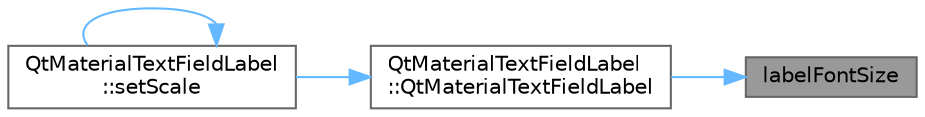 digraph "labelFontSize"
{
 // LATEX_PDF_SIZE
  bgcolor="transparent";
  edge [fontname=Helvetica,fontsize=10,labelfontname=Helvetica,labelfontsize=10];
  node [fontname=Helvetica,fontsize=10,shape=box,height=0.2,width=0.4];
  rankdir="RL";
  Node1 [id="Node000001",label="labelFontSize",height=0.2,width=0.4,color="gray40", fillcolor="grey60", style="filled", fontcolor="black",tooltip="获取标签字体大小"];
  Node1 -> Node2 [id="edge1_Node000001_Node000002",dir="back",color="steelblue1",style="solid",tooltip=" "];
  Node2 [id="Node000002",label="QtMaterialTextFieldLabel\l::QtMaterialTextFieldLabel",height=0.2,width=0.4,color="grey40", fillcolor="white", style="filled",URL="$class_qt_material_text_field_label.html#a90a0b61292b728ac75dd78b5711bd615",tooltip="构造函数，初始化标签控件"];
  Node2 -> Node3 [id="edge2_Node000002_Node000003",dir="back",color="steelblue1",style="solid",tooltip=" "];
  Node3 [id="Node000003",label="QtMaterialTextFieldLabel\l::setScale",height=0.2,width=0.4,color="grey40", fillcolor="white", style="filled",URL="$class_qt_material_text_field_label.html#aeb664b096d1d40b7425dc58f066bb7cc",tooltip="设置缩放比例"];
  Node3 -> Node3 [id="edge3_Node000003_Node000003",dir="back",color="steelblue1",style="solid",tooltip=" "];
}
